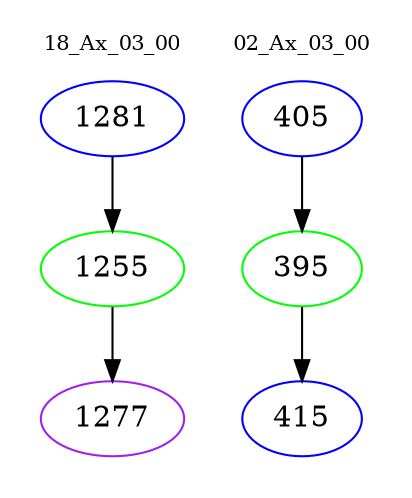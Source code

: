digraph{
subgraph cluster_0 {
color = white
label = "18_Ax_03_00";
fontsize=10;
T0_1281 [label="1281", color="blue"]
T0_1281 -> T0_1255 [color="black"]
T0_1255 [label="1255", color="green"]
T0_1255 -> T0_1277 [color="black"]
T0_1277 [label="1277", color="purple"]
}
subgraph cluster_1 {
color = white
label = "02_Ax_03_00";
fontsize=10;
T1_405 [label="405", color="blue"]
T1_405 -> T1_395 [color="black"]
T1_395 [label="395", color="green"]
T1_395 -> T1_415 [color="black"]
T1_415 [label="415", color="blue"]
}
}
